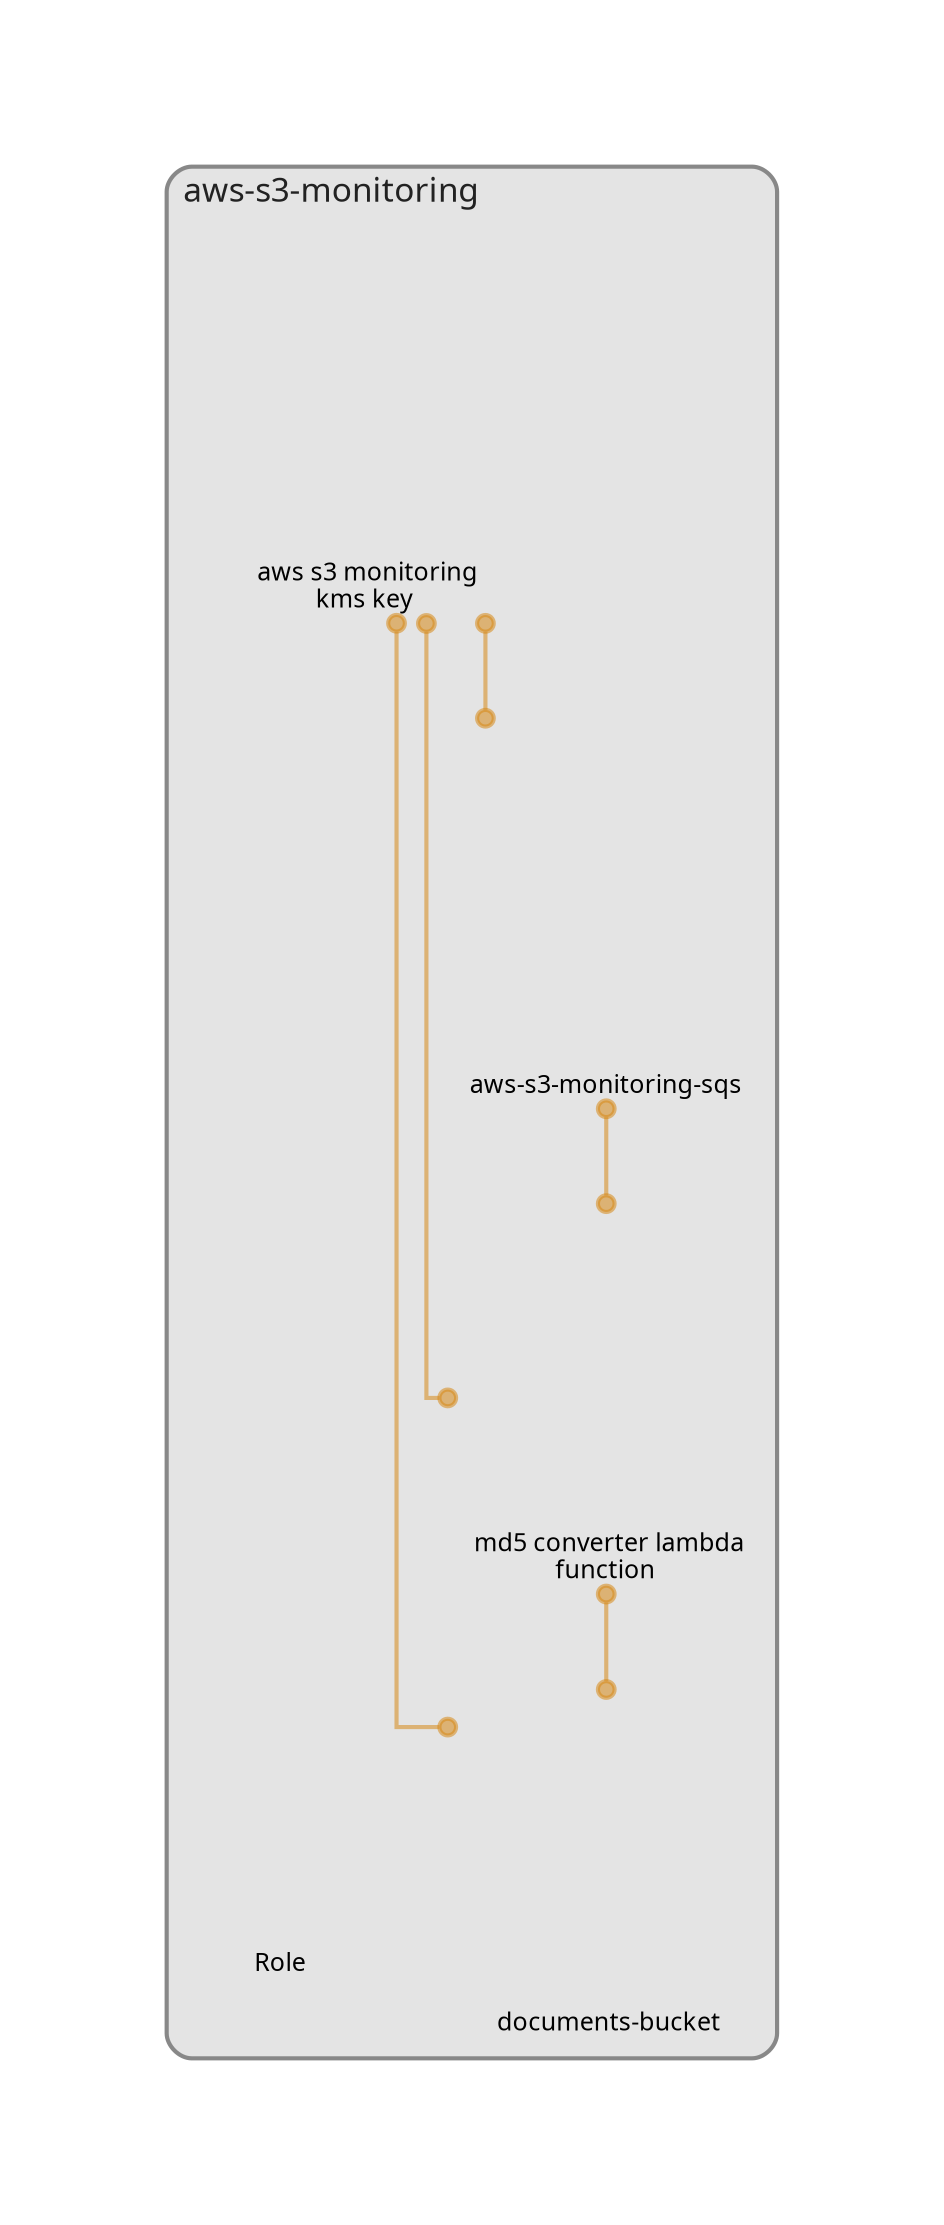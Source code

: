 digraph "Diagram" {
  splines = "ortho";
  pad = "1.0";
  nodesep = "0.60";
  ranksep = "0.75";
  fontname = "Sans-Serif";
  fontsize = "15";
  dpi = "200";
  rankdir = "BT";
  compound = "true";
  fontcolor = "#222222";
  edge [
    color = "#D5871488",
    penwidth = 2,
    arrowhead = "dot",
    arrowtail = "dot",
  ];
  node [
    shape = "box",
    style = "rounded",
    fixedsize = true,
    width = 1.7,
    height = 1.7,
    labelloc = "c",
    imagescale = true,
    fontname = "Sans-Serif",
    fontsize = 8,
    margin = 8,
  ];
  subgraph "aws-s3-monitoring" {
    subgraph "cluster-SubGraph.aws-s3-monitoring" {
      graph [
        label = "aws-s3-monitoring",
        labelloc = "b",
        labeljust = "l",
        margin = "10",
        fontsize = "16",
        penwidth = "2",
        pencolor = "#888888",
        style = "filled,rounded",
        fillcolor = "#e4e4e4",
      ];
      "aws-s3-monitoring/aws-s3-monitoring-kms/aws-s3-monitoring-kms-key" [
        label = " aws s3 monitoring\nkms key",
        fontsize = 12,
        image = "C:\Users\sz3jdii\AppData\Roaming\npm\node_modules\cdk-dia\icons\aws\Service\Arch_Security-Identity-Compliance\64\Arch_AWS-Key-Management-Services_64@5x.png",
        imagescale = "true",
        imagepos = "tc",
        penwidth = "0",
        shape = "node",
        fixedsize = "true",
        labelloc = "b",
        width = 2,
        height = 2.4819999999999998,
      ];
      "aws-s3-monitoring/aws-s3-monitoring-buckets/documents-bucket" [
        label = " documents-bucket",
        fontsize = 12,
        image = "C:\Users\sz3jdii\AppData\Roaming\npm\node_modules\cdk-dia\icons\aws\Service\Arch_Storage\64\Arch_Amazon-S3-Standard_64@5x.png",
        imagescale = "true",
        imagepos = "tc",
        penwidth = "0",
        shape = "node",
        fixedsize = "true",
        labelloc = "b",
        width = 2,
        height = 2.266,
      ];
      "aws-s3-monitoring/aws-s3-monitoring-sqs/aws-s3-monitoring-sqs" [
        label = "\naws-s3-monitoring-sqs",
        fontsize = 12,
        image = "C:\Users\sz3jdii\AppData\Roaming\npm\node_modules\cdk-dia\icons\aws\Service\Arch_App-Integration\Arch_64\Arch_AWS-Simple-Queue-Service_64@5x.png",
        imagescale = "true",
        imagepos = "tc",
        penwidth = "0",
        shape = "node",
        fixedsize = "true",
        labelloc = "b",
        width = 2,
        height = 2.4819999999999998,
      ];
      "aws-s3-monitoring/aws-s3-monitoring-bucket-converter/md5-converter-lambda-function" [
        label = " md5 converter lambda\nfunction",
        fontsize = 12,
        image = "C:\Users\sz3jdii\AppData\Roaming\npm\node_modules\cdk-dia\icons\aws\Service\Arch_Compute\64\Arch_AWS-Lambda_64@5x.png",
        imagescale = "true",
        imagepos = "tc",
        penwidth = "0",
        shape = "node",
        fixedsize = "true",
        labelloc = "b",
        width = 2,
        height = 2.4819999999999998,
      ];
      "aws-s3-monitoring/BucketNotificationsHandler050a0587b7544547bf325f094a3db834/Role" [
        label = " Role",
        fontsize = 12,
        image = "C:\Users\sz3jdii\AppData\Roaming\npm\node_modules\cdk-dia\icons\aws\Service\Arch_Security-Identity-Compliance\64\Arch_AWS-Identity-and-Access-Management_64@5x.png",
        imagescale = "true",
        imagepos = "tc",
        penwidth = "0",
        shape = "node",
        fixedsize = "true",
        labelloc = "b",
        width = 1.2,
        height = 1.466,
      ];
    }
  }
  "aws-s3-monitoring/aws-s3-monitoring-buckets/documents-bucket" -> "aws-s3-monitoring/aws-s3-monitoring-kms/aws-s3-monitoring-kms-key" [
    dir = "both",
  ];
  "aws-s3-monitoring/aws-s3-monitoring-buckets/documents-bucket" -> "aws-s3-monitoring/aws-s3-monitoring-bucket-converter/md5-converter-lambda-function" [
    dir = "both",
  ];
  "aws-s3-monitoring/aws-s3-monitoring-sqs/aws-s3-monitoring-sqs" -> "aws-s3-monitoring/aws-s3-monitoring-kms/aws-s3-monitoring-kms-key" [
    dir = "both",
  ];
  "aws-s3-monitoring/aws-s3-monitoring-bucket-converter/md5-converter-lambda-function" -> "aws-s3-monitoring/aws-s3-monitoring-kms/aws-s3-monitoring-kms-key" [
    dir = "both",
  ];
  "aws-s3-monitoring/aws-s3-monitoring-bucket-converter/md5-converter-lambda-function" -> "aws-s3-monitoring/aws-s3-monitoring-sqs/aws-s3-monitoring-sqs" [
    dir = "both",
  ];
}